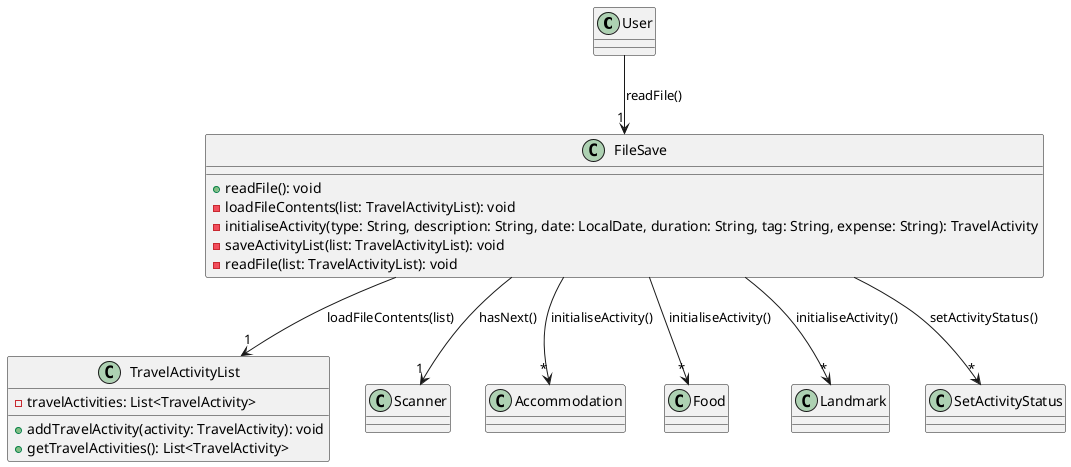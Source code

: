 @startuml

class User
class FileSave {
    + readFile(): void
    - loadFileContents(list: TravelActivityList): void
    - initialiseActivity(type: String, description: String, date: LocalDate, duration: String, tag: String, expense: String): TravelActivity
    - saveActivityList(list: TravelActivityList): void
    - readFile(list: TravelActivityList): void
}
class TravelActivityList {
    - travelActivities: List<TravelActivity>
    + addTravelActivity(activity: TravelActivity): void
    + getTravelActivities(): List<TravelActivity>
}
class Scanner
class Accommodation
class Food
class Landmark
class SetActivityStatus

User --> "1" FileSave: readFile()
FileSave --> "1" TravelActivityList: loadFileContents(list)
FileSave --> "1" Scanner: hasNext()
FileSave --> "*" Accommodation: initialiseActivity()
FileSave --> "*" Food: initialiseActivity()
FileSave --> "*" Landmark: initialiseActivity()
FileSave --> "*" SetActivityStatus: setActivityStatus()

@enduml
